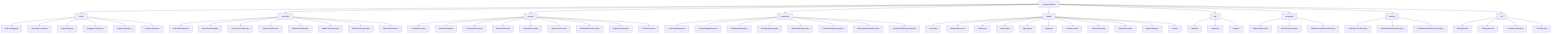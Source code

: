graph TD
    Root["com.projecthub"] --> Config["config"]
    Root --> Controller["controller"]
    Root --> Service["service"]
    Root --> Repository["repository"]
    Root --> Model["model"]
    Root --> DTO["dto"]
    Root --> Exception["exception"]
    Root --> Security["security"]
    Root --> Util["util"]
    
    Config --> WebConfig["WebConfig.java"]
    Config --> SecurityConfig["SecurityConfig.java"]
    Config --> JpaConfig["JpaConfig.java"]
    Config --> SwaggerConfig["SwaggerConfig.java"]
    Config --> AsyncConfig["AsyncConfig.java"]
    Config --> CacheConfig["CacheConfig.java"]
    
    Controller --> AuthController["AuthController.java"]
    Controller --> UserController["UserController.java"]
    Controller --> ProjectController["ProjectController.java"]
    Controller --> TaskController["TaskController.java"]
    Controller --> TeamController["TeamController.java"]
    Controller --> SprintController["SprintController.java"]
    Controller --> ReportController["ReportController.java"]
    Controller --> FileController["FileController.java"]
    
    Service --> AuthService["AuthService.java"]
    Service --> UserService["UserService.java"]
    Service --> ProjectService["ProjectService.java"]
    Service --> TaskService["TaskService.java"]
    Service --> TeamService["TeamService.java"]
    Service --> SprintService["SprintService.java"]
    Service --> NotificationService["NotificationService.java"]
    Service --> ReportService["ReportService.java"]
    Service --> FileService["FileService.java"]
    
    Repository --> UserRepository["UserRepository.java"]
    Repository --> ProjectRepository["ProjectRepository.java"]
    Repository --> TaskRepository["TaskRepository.java"]
    Repository --> TeamRepository["TeamRepository.java"]
    Repository --> SprintRepository["SprintRepository.java"]
    Repository --> CommentRepository["CommentRepository.java"]
    Repository --> AttachmentRepository["AttachmentRepository.java"]
    Repository --> TimeRecordRepository["TimeRecordRepository.java"]
    
    Model --> User["User.java"]
    Model --> Organization["Organization.java"]
    Model --> Team["Team.java"]
    Model --> Project["Project.java"]
    Model --> Sprint["Sprint.java"]
    Model --> Task["Task.java"]
    Model --> Comment["Comment.java"]
    Model --> Attachment["Attachment.java"]
    Model --> TimeRecord["TimeRecord.java"]
    Model --> BaseEntity["BaseEntity.java"]
    Model --> Enums["enums/"]
    
    DTO --> Request["request/"]
    DTO --> Response["response/"]
    DTO --> Mapper["mapper/"]
    
    Exception --> ApiException["ApiException.java"]
    Exception --> ErrorResponse["ErrorResponse.java"]
    Exception --> GlobalExceptionHandler["GlobalExceptionHandler.java"]
    
    Security --> JwtTokenProvider["JwtTokenProvider.java"]
    Security --> JwtAuthenticationFilter["JwtAuthenticationFilter.java"]
    Security --> CustomUserDetailsService["CustomUserDetailsService.java"]
    
    Util --> DateUtils["DateUtils.java"]
    Util --> StringUtils["StringUtils.java"]
    Util --> ValidationUtils["ValidationUtils.java"]
    Util --> FileUtils["FileUtils.java"]